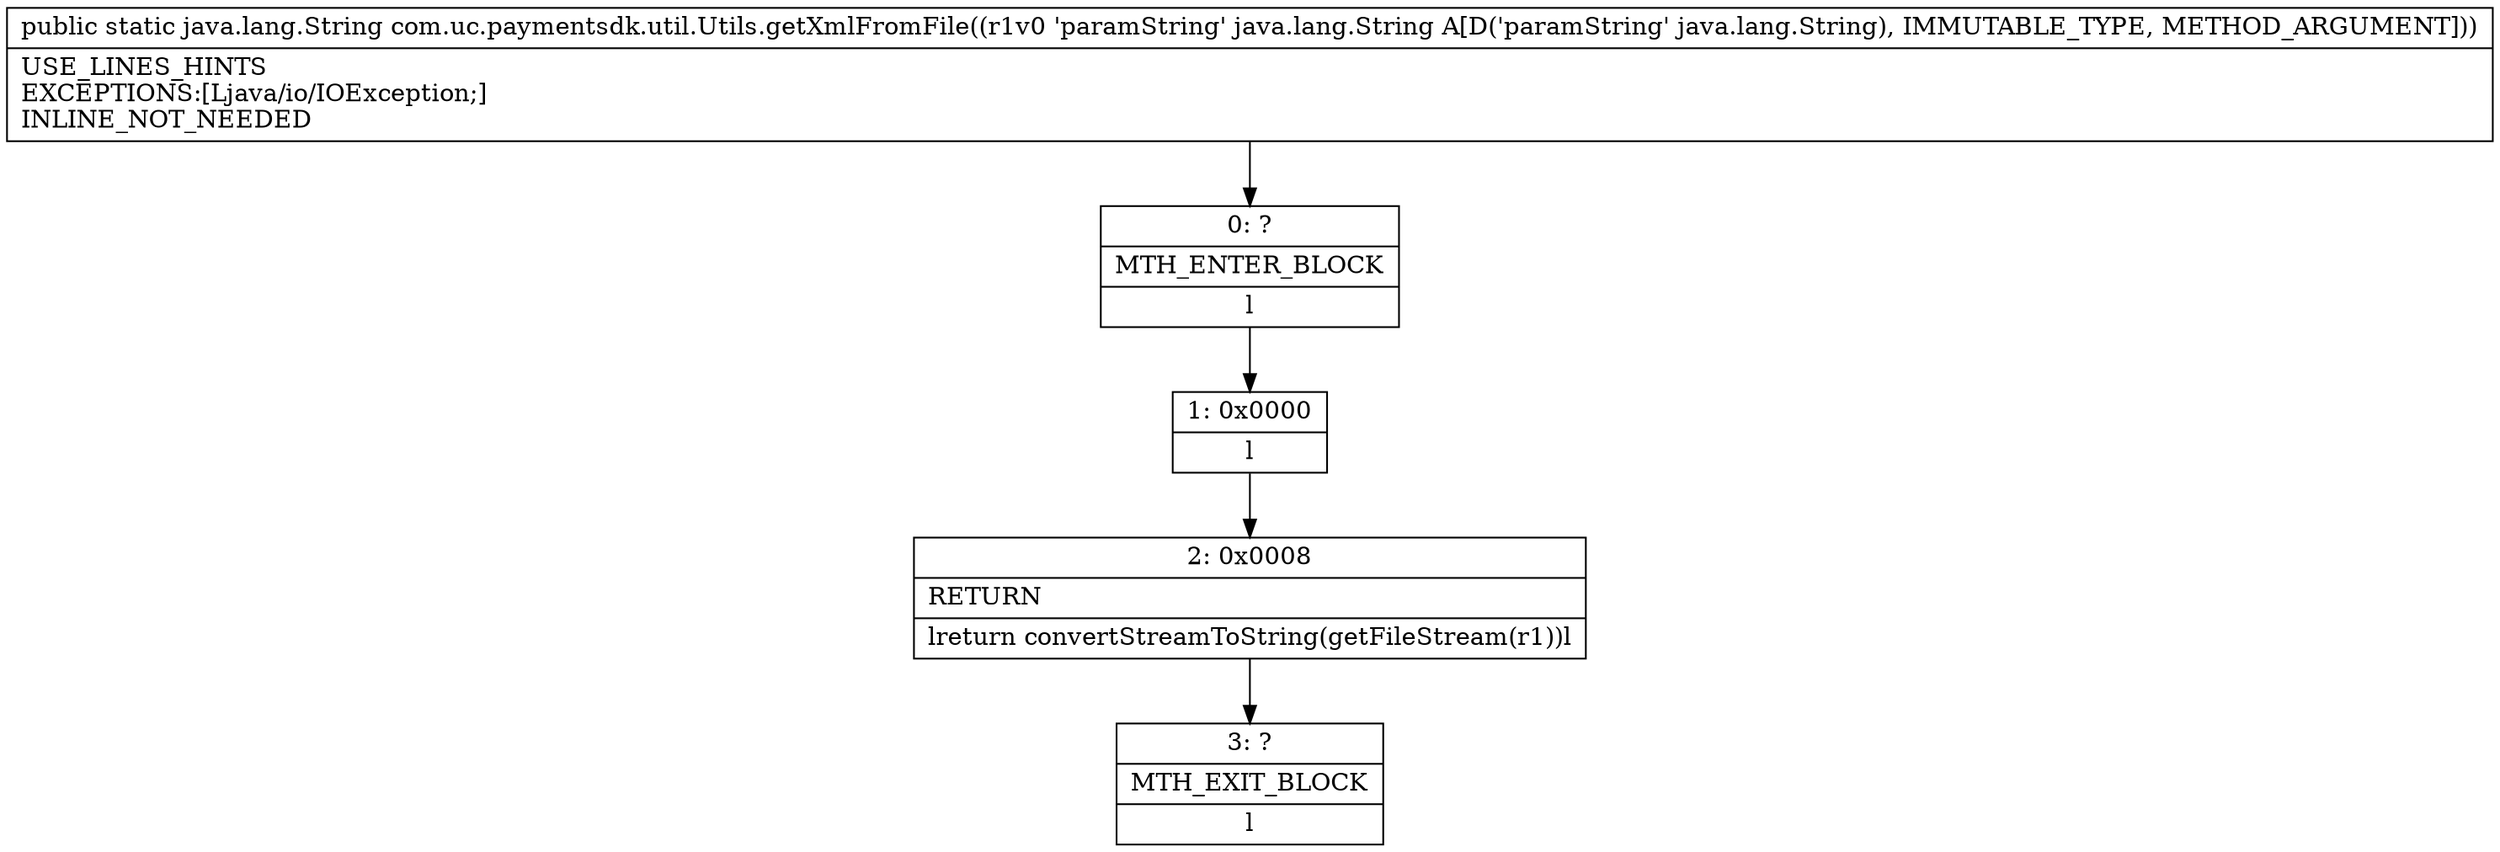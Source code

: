 digraph "CFG forcom.uc.paymentsdk.util.Utils.getXmlFromFile(Ljava\/lang\/String;)Ljava\/lang\/String;" {
Node_0 [shape=record,label="{0\:\ ?|MTH_ENTER_BLOCK\l|l}"];
Node_1 [shape=record,label="{1\:\ 0x0000|l}"];
Node_2 [shape=record,label="{2\:\ 0x0008|RETURN\l|lreturn convertStreamToString(getFileStream(r1))l}"];
Node_3 [shape=record,label="{3\:\ ?|MTH_EXIT_BLOCK\l|l}"];
MethodNode[shape=record,label="{public static java.lang.String com.uc.paymentsdk.util.Utils.getXmlFromFile((r1v0 'paramString' java.lang.String A[D('paramString' java.lang.String), IMMUTABLE_TYPE, METHOD_ARGUMENT]))  | USE_LINES_HINTS\lEXCEPTIONS:[Ljava\/io\/IOException;]\lINLINE_NOT_NEEDED\l}"];
MethodNode -> Node_0;
Node_0 -> Node_1;
Node_1 -> Node_2;
Node_2 -> Node_3;
}

